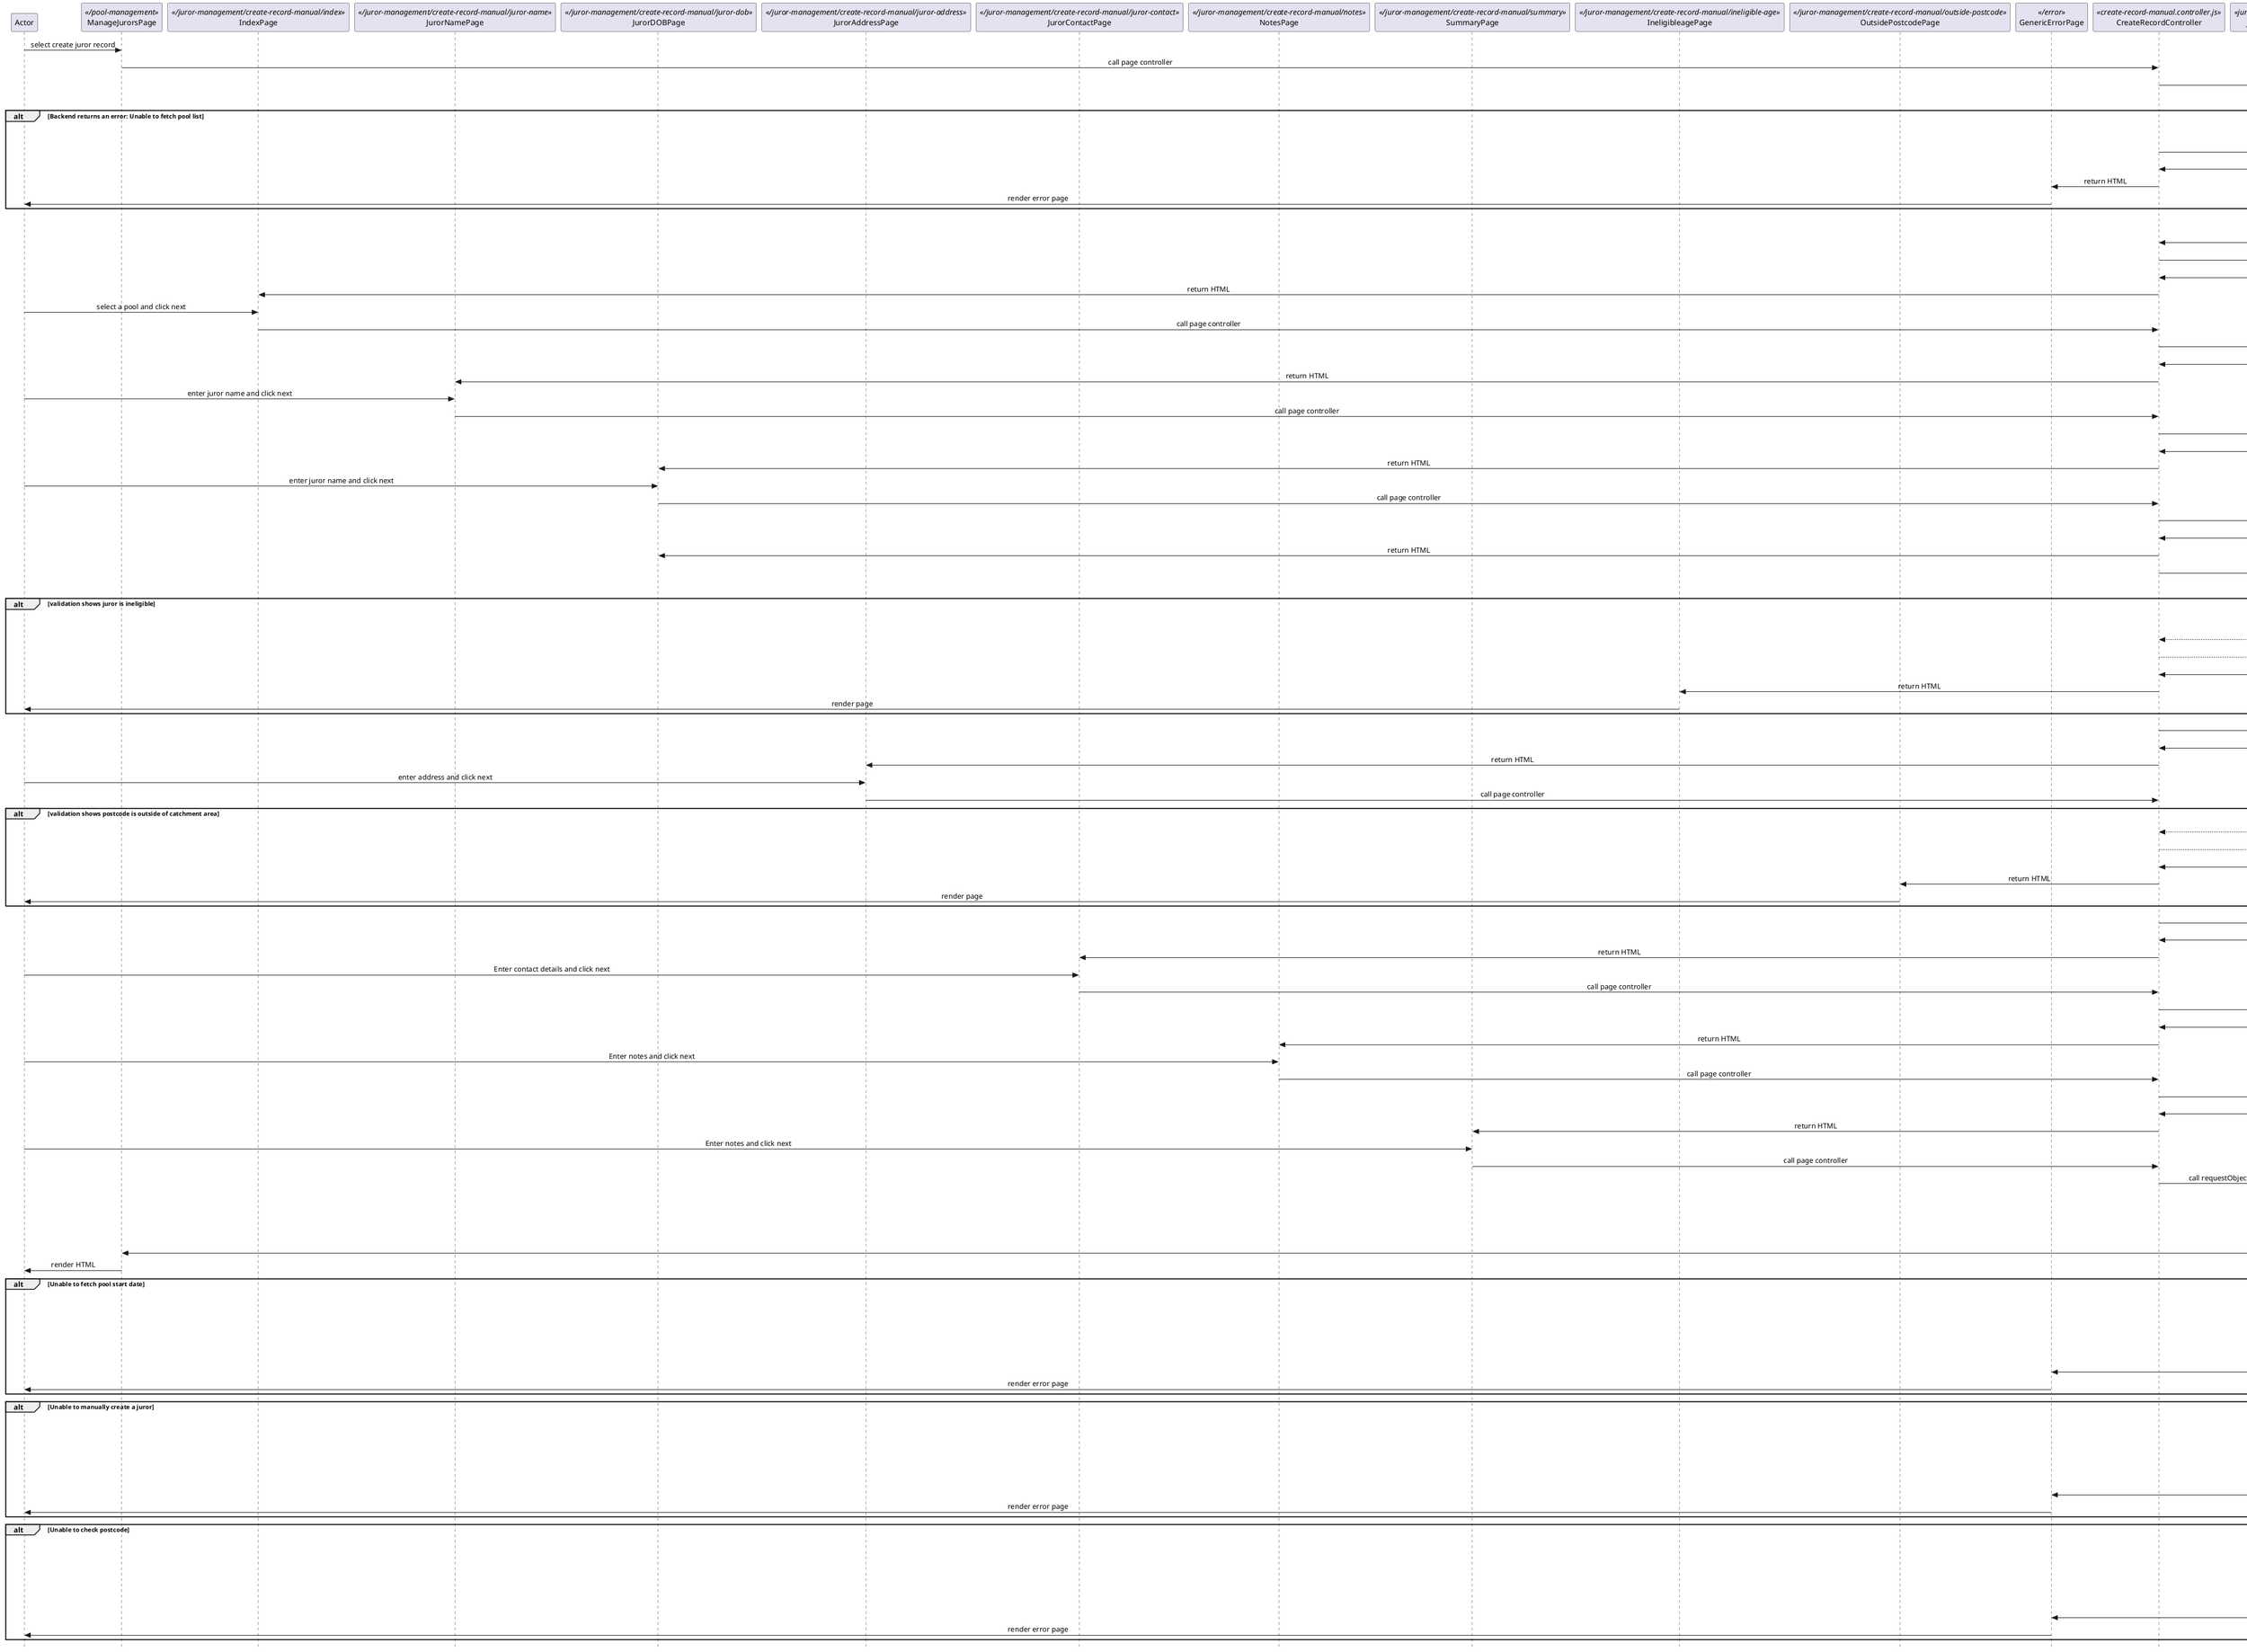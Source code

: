 @startuml create-juror-record

skinparam Style strictuml 
skinparam SequenceMessageAlignment center

participant Actor

''' LOCAL ROUTING
participant ManageJurorsPage <</pool-management>>
participant IndexPage <</juror-management/create-record-manual/index>>
participant JurorNamePage <</juror-management/create-record-manual/juror-name>>
participant JurorDOBPage <</juror-management/create-record-manual/juror-dob>>
participant JurorAddressPage <</juror-management/create-record-manual/juror-address>>
participant JurorContactPage <</juror-management/create-record-manual/juror-contact>>
participant NotesPage <</juror-management/create-record-manual/notes>>
participant SummaryPage <</juror-management/create-record-manual/summary>>
participant IneligibleagePage <</juror-management/create-record-manual/ineligible-age>>
participant OutsidePostcodePage <</juror-management/create-record-manual/outside-postcode>>
participant GenericErrorPage <</error>>

''' CONTROLLER AND REQUEST OBJECTS
participant CreateRecordController <<create-record-manual.controller.js>>
participant jurorCreateObject <<jurorCreateObject.post()>>
participant reassignJurors.availableCourtOwnedPools <<reassignJurors.availableCourtOwnedPools.get()>>
participant poolSummaryObject <<poolSummaryObject.get()>>
participant fetchCourts <<fetchCourts.get()>>
participant courtLocationsFromPostcodeObj <<courtLocationsFromPostcodeObj.get()>>

''' TEMPLATES
participant IndexTemplate <</juror-management/create-record-manual/index.njk>>
participant JurorNameTemplate  <</juror-management/create-record-manual/juror-name.njk>>
participant JurorDOBTemplate <</juror-management/create-record-manual/juror-dob.njk>>
participant JurorAddressTemplate <</juror-management/create-record-manual/juror-address.njk>>
participant JurorContactTemplate <</juror-management/create-record-manual/juror-contact.njk>>
participant NotesTemplate <</juror-management/create-record-manual/notes.njk>>
participant SummaryTemplate <</juror-management/create-record-manual/summary.njk>>
participant IneligibleageTemplate <</juror-management/create-record-manual/ineligible-age.njk>>
participant OutsidePostcodeTemplate <</juror-management/create-record-manual/outside-postcode.njk>>
participant ErrorTemplate <<_errors/generic.njk>> #lavender

''' FILTERS AND VALIDATORS
participant createRecordValidator
participant courtSelectValidator

''' BACKEND CONTROLLER
participant BackendController



''' JOURNEY FLOW
Actor -> ManageJurorsPage : select create juror record

ManageJurorsPage -> CreateRecordController : call page controller

CreateRecordController -> reassignJurors.availableCourtOwnedPools : call requestObject
reassignJurors.availableCourtOwnedPools -> BackendController : fetchData
alt Backend returns an error: Unable to fetch pool list
  reassignJurors.availableCourtOwnedPools <-- BackendController : error response
  CreateRecordController -> ErrorTemplate : request and build template
  CreateRecordController <- ErrorTemplate : return HTML
  GenericErrorPage <- CreateRecordController : return HTML
  Actor <- GenericErrorPage : render error page
end

reassignJurors.availableCourtOwnedPools <- BackendController : returnData
CreateRecordController <- reassignJurors.availableCourtOwnedPools : resolve requestObject call

CreateRecordController -> IndexTemplate : request and build template
CreateRecordController <- IndexTemplate : return HTML
IndexPage <- CreateRecordController : return HTML

Actor -> IndexPage : select a pool and click next

IndexPage -> CreateRecordController : call page controller

CreateRecordController -> JurorNameTemplate : request and build template
CreateRecordController <- JurorNameTemplate : return HTML
JurorNamePage <- CreateRecordController : return HTML

Actor -> JurorNamePage : enter juror name and click next

JurorNamePage -> CreateRecordController : call page controller

CreateRecordController -> JurorDOBTemplate : request and build template
CreateRecordController <- JurorDOBTemplate : return HTML
JurorDOBPage <- CreateRecordController : return HTML

Actor -> JurorDOBPage : enter juror name and click next

JurorDOBPage -> CreateRecordController : call page controller

CreateRecordController -> JurorDOBTemplate : request and build template
CreateRecordController <- JurorDOBTemplate : return HTML
JurorDOBPage <- CreateRecordController : return HTML

CreateRecordController -> poolSummaryObject : call requestObject
poolSummaryObject -> BackendController : fetchData

alt validation shows juror is ineligible
  poolSummaryObject<-- BackendController : response

  CreateRecordController <-- createRecordValidator : data validation fails
    CreateRecordController --> IneligibleageTemplate : request and build template
    CreateRecordController <- IneligibleageTemplate : return HTML
    IneligibleagePage <- CreateRecordController : return HTML
    Actor <- IneligibleagePage : render page
end

CreateRecordController -> JurorDOBTemplate : request and build template
CreateRecordController <- JurorDOBTemplate : return HTML
JurorAddressPage <- CreateRecordController : return HTML

Actor -> JurorAddressPage : enter address and click next

JurorAddressPage -> CreateRecordController : call page controller

alt validation shows postcode is outside of catchment area

  CreateRecordController <-- createRecordValidator : data validation fails
    CreateRecordController --> OutsidePostcodeTemplate : request and build template
    CreateRecordController <- OutsidePostcodeTemplate : return HTML
    OutsidePostcodePage <- CreateRecordController : return HTML
    Actor <- OutsidePostcodePage : render page
end

CreateRecordController -> JurorContactTemplate : request and build template
CreateRecordController <- JurorContactTemplate : return HTML
JurorContactPage <- CreateRecordController : return HTML

Actor -> JurorContactPage : Enter contact details and click next

JurorContactPage -> CreateRecordController : call page controller

CreateRecordController -> NotesTemplate : request and build template
CreateRecordController <- NotesTemplate : return HTML
NotesPage <- CreateRecordController : return HTML

Actor -> NotesPage : Enter notes and click next

NotesPage -> CreateRecordController : call page controller

CreateRecordController -> SummaryTemplate : request and build template
CreateRecordController <- SummaryTemplate : return HTML
SummaryPage <- CreateRecordController : return HTML

Actor -> SummaryPage : Enter notes and click next
SummaryPage -> CreateRecordController : call page controller
CreateRecordController -> jurorCreateObject : call requestObject


jurorCreateObject -> BackendController : send backend request
jurorCreateObject <- BackendController : ok response
CreateUsersController <- jurorCreateObject : resolve request


ManageJurorsPage <- CreateUsersController : return HTML
Actor <- ManageJurorsPage : render HTML

alt Unable to fetch pool start date
    fetchCourts <-- BackendController : error response
    CreateUsersController <-- fetchCourts : reject requestObject
    CreateUsersController -> ErrorTemplate : request and build template
    CreateUsersController <- ErrorTemplate : return HTML
    GenericErrorPage <- CreateUsersController : return HTML
    Actor <- GenericErrorPage : render error page
end

alt Unable to manually create a juror
    jurorCreateObject <-- BackendController : error response
    CreateUsersController <-- jurorCreateObject : reject requestObject
    CreateUsersController -> ErrorTemplate : request and build template
    CreateUsersController <- ErrorTemplate : return HTML
    GenericErrorPage <- CreateUsersController : return HTML
    Actor <- GenericErrorPage : render error page
end

alt Unable to check postcode
    courtLocationsFromPostcodeObj <-- BackendController : error response
    CreateUsersController <-- courtLocationsFromPostcodeObj : reject requestObject
    CreateUsersController -> ErrorTemplate : request and build template
    CreateUsersController <- ErrorTemplate : return HTML
    GenericErrorPage <- CreateUsersController : return HTML
    Actor <- GenericErrorPage : render error page
end



@enduml